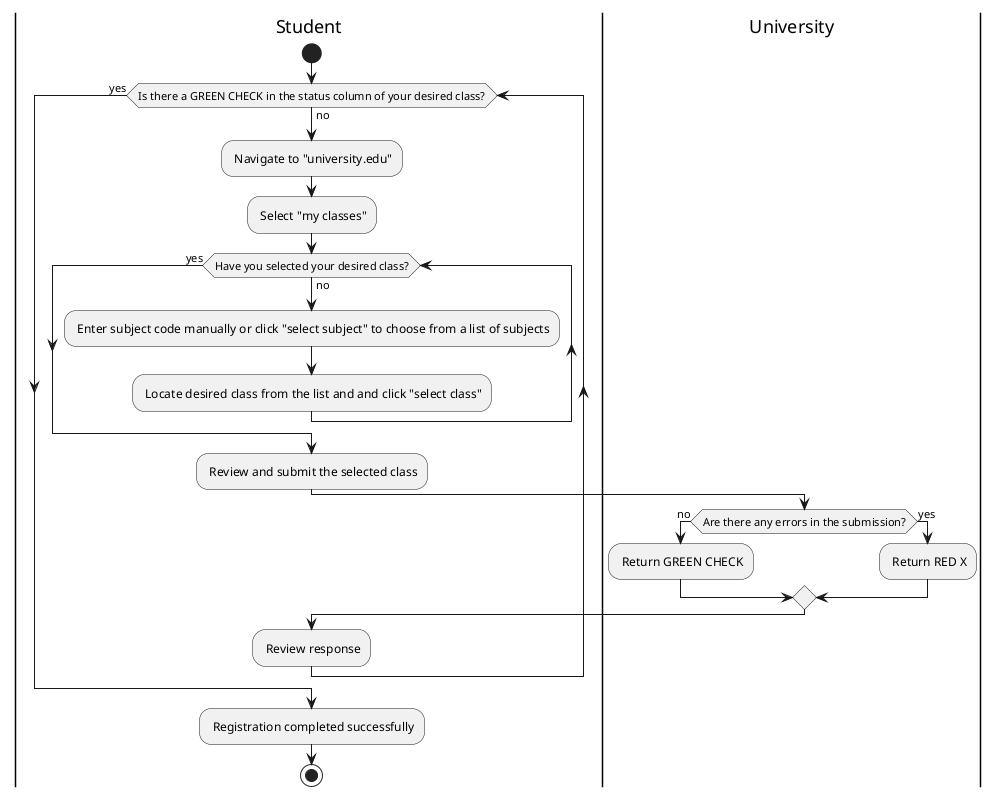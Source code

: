 @startuml
|Student|
start
    while(Is there a GREEN CHECK in the status column of your desired class?) is (no)
        : Navigate to "university.edu";
        : Select "my classes";
        while (Have you selected your desired class?) is (no)
            : Enter subject code manually or click "select subject" to choose from a list of subjects;
            : Locate desired class from the list and and click "select class";
        endwhile (yes)
        : Review and submit the selected class;

|University|
        if (Are there any errors in the submission?) then (no)
            : Return GREEN CHECK;
        else (yes)
            : Return RED X;
        endif

|Student|
        : Review response;
    endwhile (yes)
        : Registration completed successfully;
stop
@enduml
